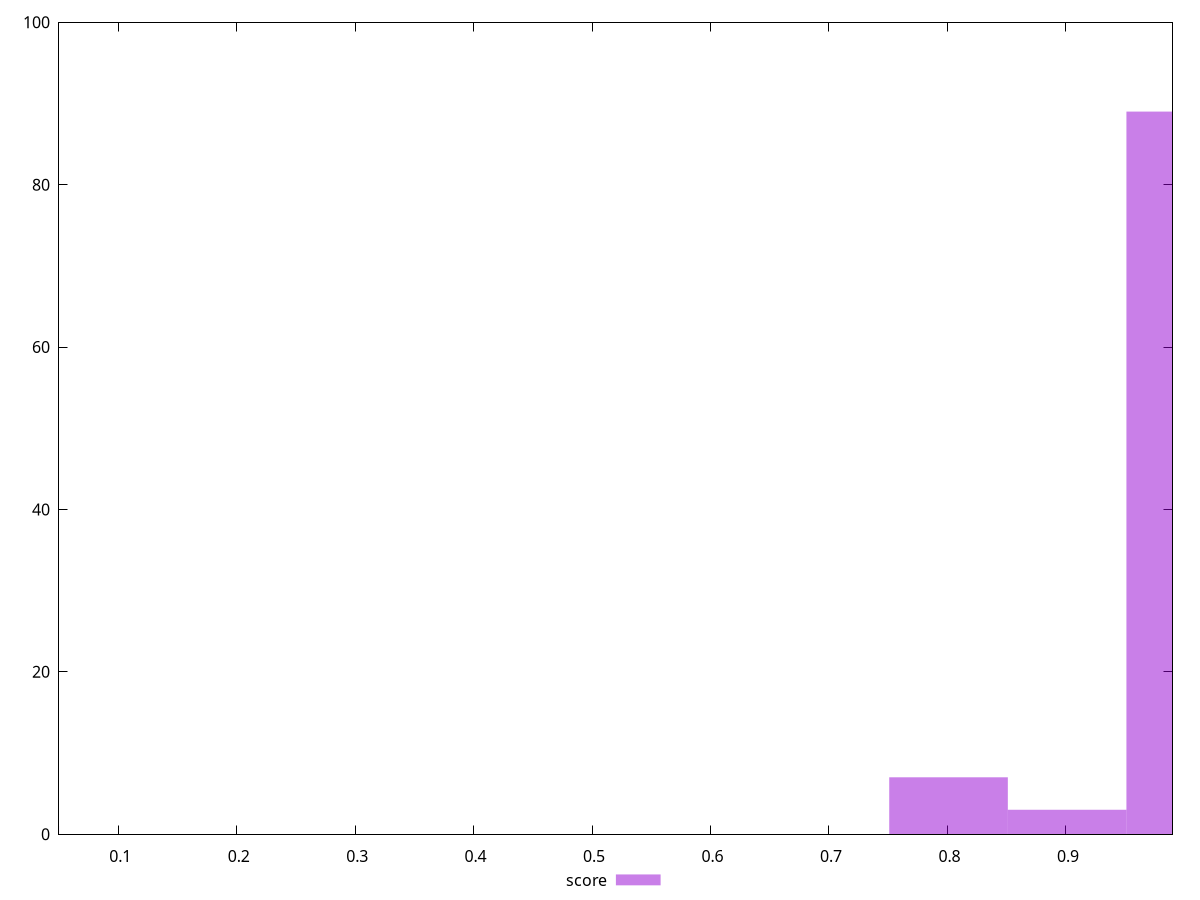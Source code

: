 reset

$score <<EOF
0.9010503081674824 3
1.0011670090749805 89
0.8009336072599844 7
0 1
EOF

set key outside below
set boxwidth 0.10011670090749805
set xrange [0.05:0.99]
set yrange [0:100]
set trange [0:100]
set style fill transparent solid 0.5 noborder
set terminal svg size 640, 490 enhanced background rgb 'white'
set output "report_00017_2021-02-10T15-08-03.406Z/first-cpu-idle/samples/pages/score/histogram.svg"

plot $score title "score" with boxes

reset
